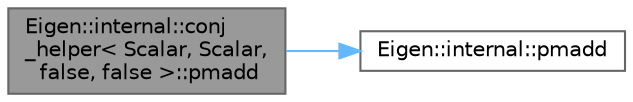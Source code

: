 digraph "Eigen::internal::conj_helper&lt; Scalar, Scalar, false, false &gt;::pmadd"
{
 // LATEX_PDF_SIZE
  bgcolor="transparent";
  edge [fontname=Helvetica,fontsize=10,labelfontname=Helvetica,labelfontsize=10];
  node [fontname=Helvetica,fontsize=10,shape=box,height=0.2,width=0.4];
  rankdir="LR";
  Node1 [id="Node000001",label="Eigen::internal::conj\l_helper\< Scalar, Scalar,\l false, false \>::pmadd",height=0.2,width=0.4,color="gray40", fillcolor="grey60", style="filled", fontcolor="black",tooltip=" "];
  Node1 -> Node2 [id="edge1_Node000001_Node000002",color="steelblue1",style="solid",tooltip=" "];
  Node2 [id="Node000002",label="Eigen::internal::pmadd",height=0.2,width=0.4,color="grey40", fillcolor="white", style="filled",URL="$namespace_eigen_1_1internal.html#a74b4d1fb91602aebe1ae5742e8c2d566",tooltip=" "];
}
